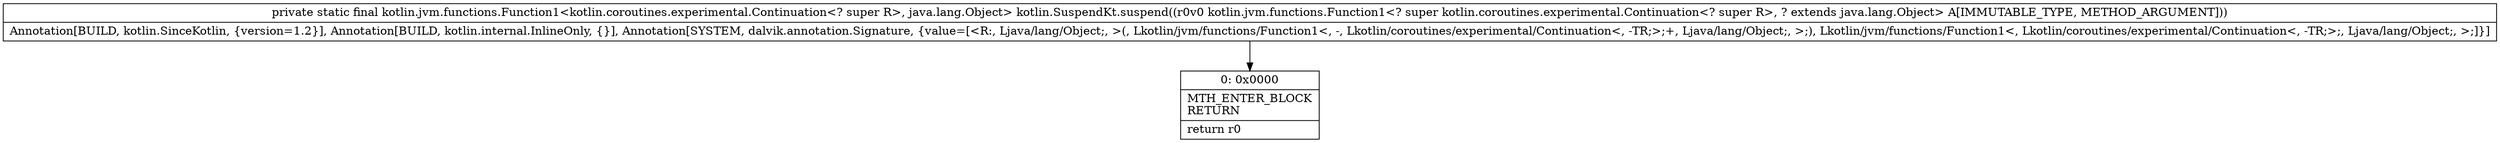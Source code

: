 digraph "CFG forkotlin.SuspendKt.suspend(Lkotlin\/jvm\/functions\/Function1;)Lkotlin\/jvm\/functions\/Function1;" {
Node_0 [shape=record,label="{0\:\ 0x0000|MTH_ENTER_BLOCK\lRETURN\l|return r0\l}"];
MethodNode[shape=record,label="{private static final kotlin.jvm.functions.Function1\<kotlin.coroutines.experimental.Continuation\<? super R\>, java.lang.Object\> kotlin.SuspendKt.suspend((r0v0 kotlin.jvm.functions.Function1\<? super kotlin.coroutines.experimental.Continuation\<? super R\>, ? extends java.lang.Object\> A[IMMUTABLE_TYPE, METHOD_ARGUMENT]))  | Annotation[BUILD, kotlin.SinceKotlin, \{version=1.2\}], Annotation[BUILD, kotlin.internal.InlineOnly, \{\}], Annotation[SYSTEM, dalvik.annotation.Signature, \{value=[\<R:, Ljava\/lang\/Object;, \>(, Lkotlin\/jvm\/functions\/Function1\<, \-, Lkotlin\/coroutines\/experimental\/Continuation\<, \-TR;\>;+, Ljava\/lang\/Object;, \>;), Lkotlin\/jvm\/functions\/Function1\<, Lkotlin\/coroutines\/experimental\/Continuation\<, \-TR;\>;, Ljava\/lang\/Object;, \>;]\}]\l}"];
MethodNode -> Node_0;
}

